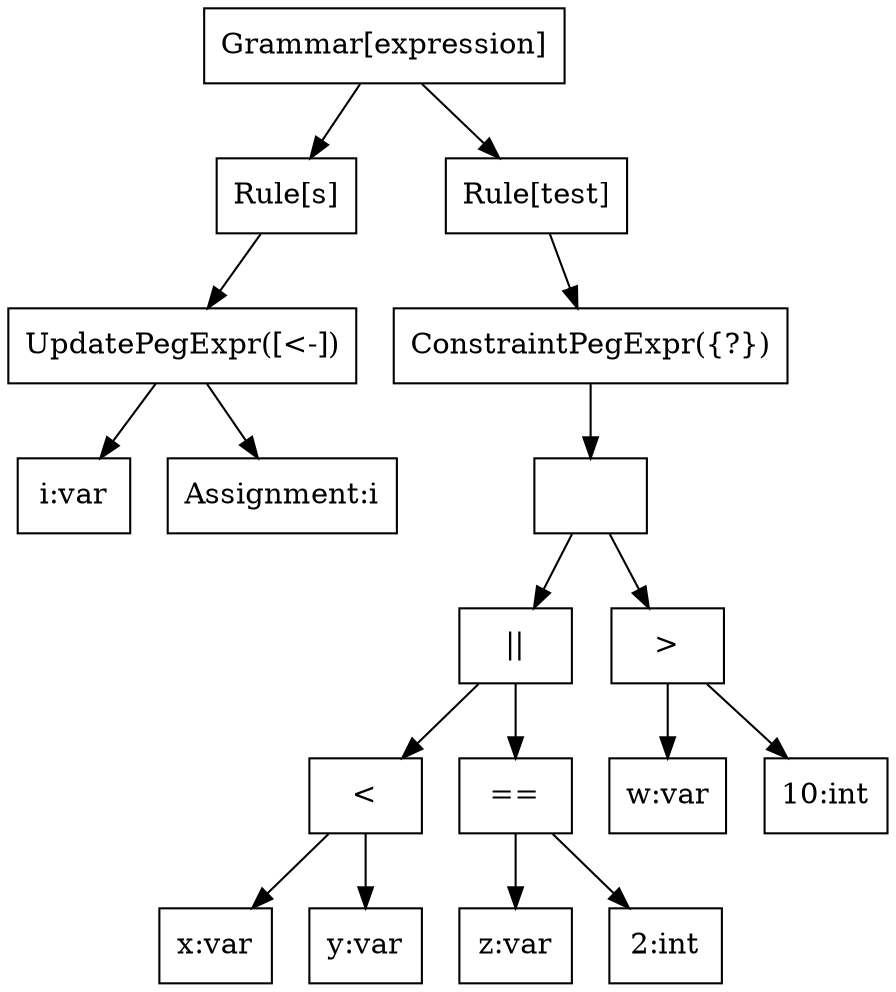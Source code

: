 Digraph expression {
  node [shape="box"];
  grammar [label = "Grammar[expression]"];

  sRule [label = "Rule[s]"];
  grammar -> sRule;
  UpdatePeg0 [label = "UpdatePegExpr([<-])"];
  sRule -> UpdatePeg0;
  attributeExpr0 [label = "i:var"];
  UpdatePeg0 -> attributeExpr0;
  assignmentNode0 [label = "Assignment:i"];
  UpdatePeg0 -> assignmentNode0;
  testRule [label = "Rule[test]"];
  grammar -> testRule;
  ConstraintPeg1 [label = "ConstraintPegExpr({?})"];
  testRule -> ConstraintPeg1;
  AndExpr1 [label = ""];
  ConstraintPeg1 -> AndExpr1;
  OrExpr2 [label = "||"];
  AndExpr1 -> OrExpr2;
  LessExpr3 [label = "<"];
  OrExpr2 -> LessExpr3;
  attributeExpr4 [label = "x:var"];
  LessExpr3 -> attributeExpr4;
  attributeExpr5 [label = "y:var"];
  LessExpr3 -> attributeExpr5;
  EqualsExpr6 [label = "=="];
  OrExpr2 -> EqualsExpr6;
  attributeExpr7 [label = "z:var"];
  EqualsExpr6 -> attributeExpr7;
  IntLiteralExpr8 [label = "2:int"];
  EqualsExpr6 -> IntLiteralExpr8;
  GreaterExpr9 [label = "\>"];
  AndExpr1 -> GreaterExpr9;
  attributeExpr10 [label = "w:var"];
  GreaterExpr9 -> attributeExpr10;
  IntLiteralExpr11 [label = "10:int"];
  GreaterExpr9 -> IntLiteralExpr11;
}